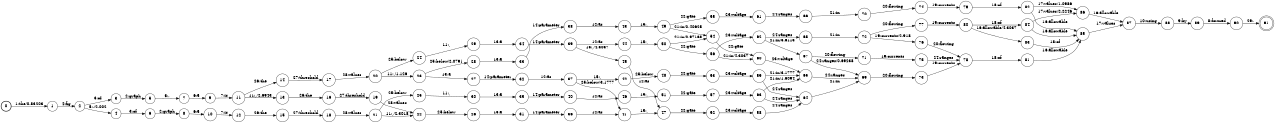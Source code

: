 digraph FST {
rankdir = LR;
size = "8.5,11";
label = "";
center = 1;
orientation = Portrait;
ranksep = "0.4";
nodesep = "0.25";
0 [label = "0", shape = circle, style = bold, fontsize = 14]
	0 -> 1 [label = "1:the/0.83203", fontsize = 14];
1 [label = "1", shape = circle, style = solid, fontsize = 14]
	1 -> 2 [label = "4:fig", fontsize = 14];
2 [label = "2", shape = circle, style = solid, fontsize = 14]
	2 -> 3 [label = "3:of", fontsize = 14];
	2 -> 4 [label = "5:./2.002", fontsize = 14];
3 [label = "3", shape = circle, style = solid, fontsize = 14]
	3 -> 5 [label = "2:graph", fontsize = 14];
4 [label = "4", shape = circle, style = solid, fontsize = 14]
	4 -> 6 [label = "3:of", fontsize = 14];
5 [label = "5", shape = circle, style = solid, fontsize = 14]
	5 -> 7 [label = "5:.", fontsize = 14];
6 [label = "6", shape = circle, style = solid, fontsize = 14]
	6 -> 8 [label = "2:graph", fontsize = 14];
7 [label = "7", shape = circle, style = solid, fontsize = 14]
	7 -> 9 [label = "6:5", fontsize = 14];
8 [label = "8", shape = circle, style = solid, fontsize = 14]
	8 -> 10 [label = "6:5", fontsize = 14];
9 [label = "9", shape = circle, style = solid, fontsize = 14]
	9 -> 11 [label = "7:is", fontsize = 14];
10 [label = "10", shape = circle, style = solid, fontsize = 14]
	10 -> 12 [label = "7:is", fontsize = 14];
11 [label = "11", shape = circle, style = solid, fontsize = 14]
	11 -> 14 [label = "26:the", fontsize = 14];
	11 -> 13 [label = "11:,/2.6943", fontsize = 14];
12 [label = "12", shape = circle, style = solid, fontsize = 14]
	12 -> 15 [label = "26:the", fontsize = 14];
13 [label = "13", shape = circle, style = solid, fontsize = 14]
	13 -> 16 [label = "26:the", fontsize = 14];
14 [label = "14", shape = circle, style = solid, fontsize = 14]
	14 -> 17 [label = "27:threshold", fontsize = 14];
15 [label = "15", shape = circle, style = solid, fontsize = 14]
	15 -> 18 [label = "27:threshold", fontsize = 14];
16 [label = "16", shape = circle, style = solid, fontsize = 14]
	16 -> 19 [label = "27:threshold", fontsize = 14];
17 [label = "17", shape = circle, style = solid, fontsize = 14]
	17 -> 20 [label = "28:values", fontsize = 14];
18 [label = "18", shape = circle, style = solid, fontsize = 14]
	18 -> 21 [label = "28:values", fontsize = 14];
19 [label = "19", shape = circle, style = solid, fontsize = 14]
	19 -> 22 [label = "28:values", fontsize = 14];
20 [label = "20", shape = circle, style = solid, fontsize = 14]
	20 -> 23 [label = "11:,/1.126", fontsize = 14];
	20 -> 24 [label = "25:below", fontsize = 14];
21 [label = "21", shape = circle, style = solid, fontsize = 14]
	21 -> 22 [label = "11:,/2.3018", fontsize = 14];
	21 -> 25 [label = "25:below", fontsize = 14];
22 [label = "22", shape = circle, style = solid, fontsize = 14]
	22 -> 26 [label = "25:below", fontsize = 14];
23 [label = "23", shape = circle, style = solid, fontsize = 14]
	23 -> 27 [label = "13:a", fontsize = 14];
	23 -> 28 [label = "25:below/2.0791", fontsize = 14];
24 [label = "24", shape = circle, style = solid, fontsize = 14]
	24 -> 29 [label = "11:,", fontsize = 14];
25 [label = "25", shape = circle, style = solid, fontsize = 14]
	25 -> 30 [label = "11:,", fontsize = 14];
26 [label = "26", shape = circle, style = solid, fontsize = 14]
	26 -> 31 [label = "13:a", fontsize = 14];
27 [label = "27", shape = circle, style = solid, fontsize = 14]
	27 -> 32 [label = "14:parameter", fontsize = 14];
28 [label = "28", shape = circle, style = solid, fontsize = 14]
	28 -> 33 [label = "13:a", fontsize = 14];
29 [label = "29", shape = circle, style = solid, fontsize = 14]
	29 -> 34 [label = "13:a", fontsize = 14];
30 [label = "30", shape = circle, style = solid, fontsize = 14]
	30 -> 35 [label = "13:a", fontsize = 14];
31 [label = "31", shape = circle, style = solid, fontsize = 14]
	31 -> 36 [label = "14:parameter", fontsize = 14];
32 [label = "32", shape = circle, style = solid, fontsize = 14]
	32 -> 37 [label = "12:as", fontsize = 14];
33 [label = "33", shape = circle, style = solid, fontsize = 14]
	33 -> 38 [label = "14:parameter", fontsize = 14];
34 [label = "34", shape = circle, style = solid, fontsize = 14]
	34 -> 39 [label = "14:parameter", fontsize = 14];
35 [label = "35", shape = circle, style = solid, fontsize = 14]
	35 -> 40 [label = "14:parameter", fontsize = 14];
36 [label = "36", shape = circle, style = solid, fontsize = 14]
	36 -> 41 [label = "12:as", fontsize = 14];
37 [label = "37", shape = circle, style = solid, fontsize = 14]
	37 -> 42 [label = "15:,", fontsize = 14];
	37 -> 41 [label = "25:below/3.1777", fontsize = 14];
38 [label = "38", shape = circle, style = solid, fontsize = 14]
	38 -> 43 [label = "12:as", fontsize = 14];
39 [label = "39", shape = circle, style = solid, fontsize = 14]
	39 -> 45 [label = "15:,/4.3037", fontsize = 14];
	39 -> 44 [label = "12:as", fontsize = 14];
40 [label = "40", shape = circle, style = solid, fontsize = 14]
	40 -> 46 [label = "12:as", fontsize = 14];
41 [label = "41", shape = circle, style = solid, fontsize = 14]
	41 -> 47 [label = "15:,", fontsize = 14];
42 [label = "42", shape = circle, style = solid, fontsize = 14]
	42 -> 48 [label = "25:below", fontsize = 14];
43 [label = "43", shape = circle, style = solid, fontsize = 14]
	43 -> 49 [label = "15:,", fontsize = 14];
44 [label = "44", shape = circle, style = solid, fontsize = 14]
	44 -> 50 [label = "15:,", fontsize = 14];
45 [label = "45", shape = circle, style = solid, fontsize = 14]
	45 -> 47 [label = "12:as", fontsize = 14];
46 [label = "46", shape = circle, style = solid, fontsize = 14]
	46 -> 51 [label = "15:,", fontsize = 14];
47 [label = "47", shape = circle, style = solid, fontsize = 14]
	47 -> 52 [label = "22:gate", fontsize = 14];
48 [label = "48", shape = circle, style = solid, fontsize = 14]
	48 -> 53 [label = "22:gate", fontsize = 14];
49 [label = "49", shape = circle, style = solid, fontsize = 14]
	49 -> 54 [label = "21:in/0.40625", fontsize = 14];
	49 -> 55 [label = "22:gate", fontsize = 14];
50 [label = "50", shape = circle, style = solid, fontsize = 14]
	50 -> 54 [label = "21:in/0.97168", fontsize = 14];
	50 -> 56 [label = "22:gate", fontsize = 14];
51 [label = "51", shape = circle, style = solid, fontsize = 14]
	51 -> 57 [label = "22:gate", fontsize = 14];
52 [label = "52", shape = circle, style = solid, fontsize = 14]
	52 -> 58 [label = "23:voltage", fontsize = 14];
53 [label = "53", shape = circle, style = solid, fontsize = 14]
	53 -> 59 [label = "23:voltage", fontsize = 14];
54 [label = "54", shape = circle, style = solid, fontsize = 14]
	54 -> 60 [label = "22:gate", fontsize = 14];
55 [label = "55", shape = circle, style = solid, fontsize = 14]
	55 -> 61 [label = "23:voltage", fontsize = 14];
56 [label = "56", shape = circle, style = solid, fontsize = 14]
	56 -> 60 [label = "21:in/4.3037", fontsize = 14];
	56 -> 62 [label = "23:voltage", fontsize = 14];
57 [label = "57", shape = circle, style = solid, fontsize = 14]
	57 -> 63 [label = "23:voltage", fontsize = 14];
58 [label = "58", shape = circle, style = solid, fontsize = 14]
	58 -> 64 [label = "24:ranges", fontsize = 14];
59 [label = "59", shape = circle, style = solid, fontsize = 14]
	59 -> 65 [label = "21:in/3.1777", fontsize = 14];
	59 -> 64 [label = "24:ranges", fontsize = 14];
60 [label = "60", shape = circle, style = solid, fontsize = 14]
	60 -> 65 [label = "23:voltage", fontsize = 14];
61 [label = "61", shape = circle, style = solid, fontsize = 14]
	61 -> 66 [label = "24:ranges", fontsize = 14];
62 [label = "62", shape = circle, style = solid, fontsize = 14]
	62 -> 67 [label = "21:in/3.6113", fontsize = 14];
	62 -> 68 [label = "24:ranges", fontsize = 14];
63 [label = "63", shape = circle, style = solid, fontsize = 14]
	63 -> 65 [label = "21:in/1.6094", fontsize = 14];
	63 -> 64 [label = "24:ranges", fontsize = 14];
64 [label = "64", shape = circle, style = solid, fontsize = 14]
	64 -> 69 [label = "21:in", fontsize = 14];
65 [label = "65", shape = circle, style = solid, fontsize = 14]
	65 -> 69 [label = "24:ranges", fontsize = 14];
66 [label = "66", shape = circle, style = solid, fontsize = 14]
	66 -> 70 [label = "21:in", fontsize = 14];
67 [label = "67", shape = circle, style = solid, fontsize = 14]
	67 -> 71 [label = "20:flowing", fontsize = 14];
	67 -> 69 [label = "24:ranges/0.69238", fontsize = 14];
68 [label = "68", shape = circle, style = solid, fontsize = 14]
	68 -> 72 [label = "21:in", fontsize = 14];
69 [label = "69", shape = circle, style = solid, fontsize = 14]
	69 -> 73 [label = "20:flowing", fontsize = 14];
70 [label = "70", shape = circle, style = solid, fontsize = 14]
	70 -> 74 [label = "20:flowing", fontsize = 14];
71 [label = "71", shape = circle, style = solid, fontsize = 14]
	71 -> 75 [label = "19:currents", fontsize = 14];
72 [label = "72", shape = circle, style = solid, fontsize = 14]
	72 -> 76 [label = "19:currents/2.918", fontsize = 14];
	72 -> 77 [label = "20:flowing", fontsize = 14];
73 [label = "73", shape = circle, style = solid, fontsize = 14]
	73 -> 78 [label = "19:currents", fontsize = 14];
74 [label = "74", shape = circle, style = solid, fontsize = 14]
	74 -> 79 [label = "19:currents", fontsize = 14];
75 [label = "75", shape = circle, style = solid, fontsize = 14]
	75 -> 78 [label = "24:ranges", fontsize = 14];
76 [label = "76", shape = circle, style = solid, fontsize = 14]
	76 -> 78 [label = "20:flowing", fontsize = 14];
77 [label = "77", shape = circle, style = solid, fontsize = 14]
	77 -> 80 [label = "19:currents", fontsize = 14];
78 [label = "78", shape = circle, style = solid, fontsize = 14]
	78 -> 81 [label = "18:of", fontsize = 14];
79 [label = "79", shape = circle, style = solid, fontsize = 14]
	79 -> 82 [label = "18:of", fontsize = 14];
80 [label = "80", shape = circle, style = solid, fontsize = 14]
	80 -> 84 [label = "18:of", fontsize = 14];
	80 -> 83 [label = "16:allowable/4.3037", fontsize = 14];
81 [label = "81", shape = circle, style = solid, fontsize = 14]
	81 -> 85 [label = "16:allowable", fontsize = 14];
82 [label = "82", shape = circle, style = solid, fontsize = 14]
	82 -> 85 [label = "16:allowable", fontsize = 14];
	82 -> 86 [label = "17:values/1.0986", fontsize = 14];
83 [label = "83", shape = circle, style = solid, fontsize = 14]
	83 -> 85 [label = "18:of", fontsize = 14];
84 [label = "84", shape = circle, style = solid, fontsize = 14]
	84 -> 85 [label = "16:allowable", fontsize = 14];
	84 -> 86 [label = "17:values/2.2246", fontsize = 14];
85 [label = "85", shape = circle, style = solid, fontsize = 14]
	85 -> 87 [label = "17:values", fontsize = 14];
86 [label = "86", shape = circle, style = solid, fontsize = 14]
	86 -> 87 [label = "16:allowable", fontsize = 14];
87 [label = "87", shape = circle, style = solid, fontsize = 14]
	87 -> 88 [label = "10:using", fontsize = 14];
88 [label = "88", shape = circle, style = solid, fontsize = 14]
	88 -> 89 [label = "9:by", fontsize = 14];
89 [label = "89", shape = circle, style = solid, fontsize = 14]
	89 -> 90 [label = "8:formed", fontsize = 14];
90 [label = "90", shape = circle, style = solid, fontsize = 14]
	90 -> 91 [label = "29:.", fontsize = 14];
91 [label = "91", shape = doublecircle, style = solid, fontsize = 14]
}
